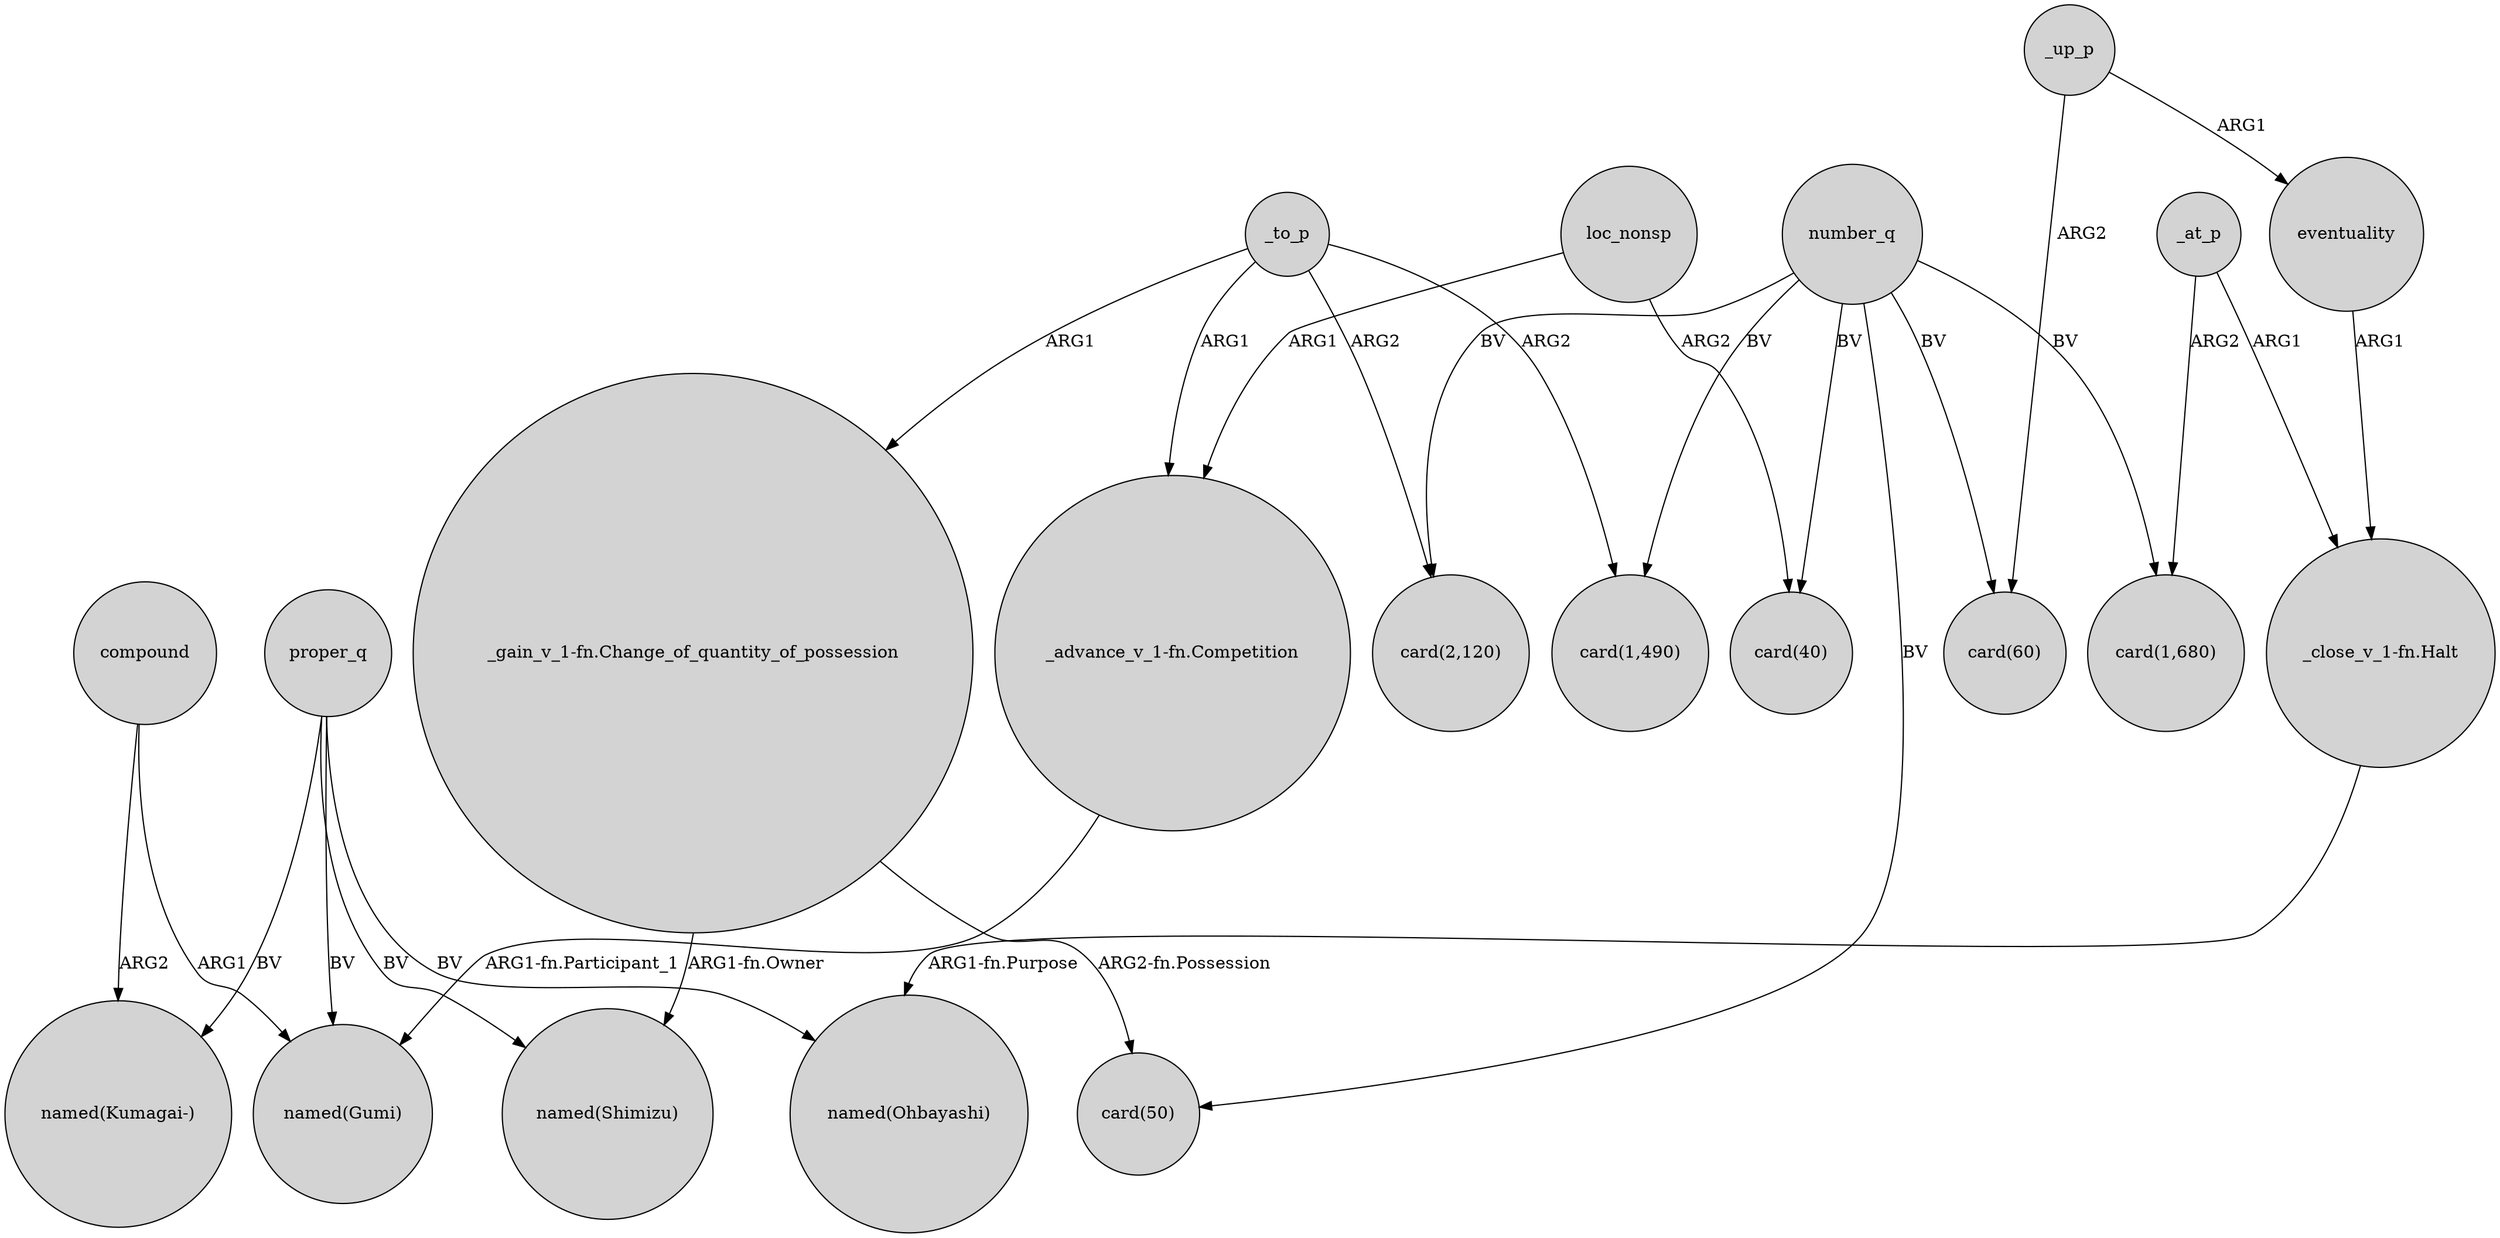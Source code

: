 digraph {
	node [shape=circle style=filled]
	proper_q -> "named(Gumi)" [label=BV]
	proper_q -> "named(Kumagai-)" [label=BV]
	_up_p -> eventuality [label=ARG1]
	"_gain_v_1-fn.Change_of_quantity_of_possession" -> "card(50)" [label="ARG2-fn.Possession"]
	proper_q -> "named(Ohbayashi)" [label=BV]
	compound -> "named(Kumagai-)" [label=ARG2]
	number_q -> "card(60)" [label=BV]
	_up_p -> "card(60)" [label=ARG2]
	_to_p -> "card(1,490)" [label=ARG2]
	eventuality -> "_close_v_1-fn.Halt" [label=ARG1]
	"_gain_v_1-fn.Change_of_quantity_of_possession" -> "named(Shimizu)" [label="ARG1-fn.Owner"]
	"_close_v_1-fn.Halt" -> "named(Ohbayashi)" [label="ARG1-fn.Purpose"]
	number_q -> "card(1,680)" [label=BV]
	compound -> "named(Gumi)" [label=ARG1]
	number_q -> "card(40)" [label=BV]
	_at_p -> "_close_v_1-fn.Halt" [label=ARG1]
	_to_p -> "card(2,120)" [label=ARG2]
	_to_p -> "_advance_v_1-fn.Competition" [label=ARG1]
	"_advance_v_1-fn.Competition" -> "named(Gumi)" [label="ARG1-fn.Participant_1"]
	number_q -> "card(1,490)" [label=BV]
	number_q -> "card(2,120)" [label=BV]
	loc_nonsp -> "_advance_v_1-fn.Competition" [label=ARG1]
	proper_q -> "named(Shimizu)" [label=BV]
	_to_p -> "_gain_v_1-fn.Change_of_quantity_of_possession" [label=ARG1]
	loc_nonsp -> "card(40)" [label=ARG2]
	number_q -> "card(50)" [label=BV]
	_at_p -> "card(1,680)" [label=ARG2]
}
